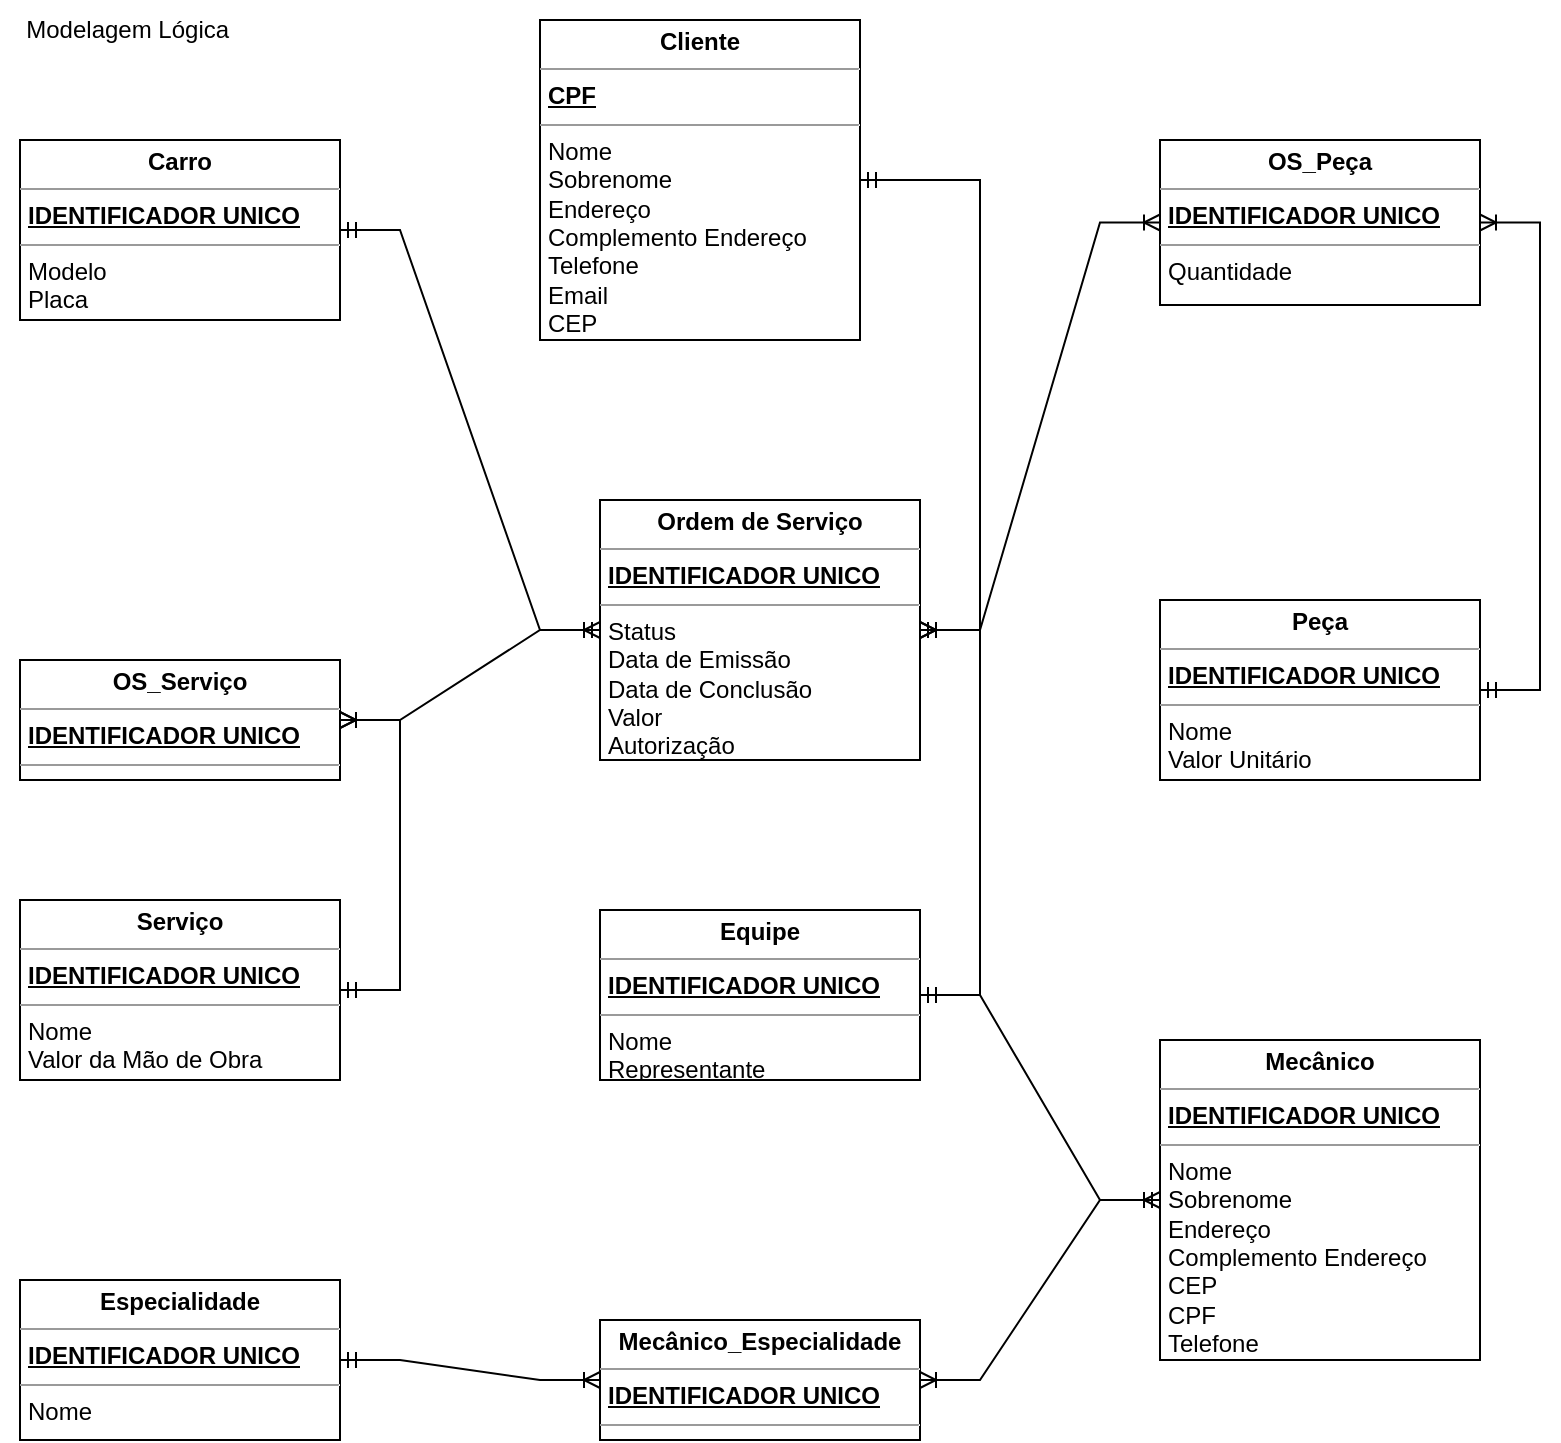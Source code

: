 <mxfile version="20.8.16" type="device"><diagram id="R2lEEEUBdFMjLlhIrx00" name="Page-1"><mxGraphModel dx="1120" dy="1584" grid="1" gridSize="10" guides="1" tooltips="1" connect="1" arrows="1" fold="1" page="1" pageScale="1" pageWidth="850" pageHeight="1100" math="0" shadow="0" extFonts="Permanent Marker^https://fonts.googleapis.com/css?family=Permanent+Marker"><root><mxCell id="0"/><mxCell id="1" parent="0"/><mxCell id="kR7XuDyARgtKQcnC4l5c-48" value="Modelagem Lógica&amp;nbsp;" style="text;html=1;align=center;verticalAlign=middle;resizable=0;points=[];autosize=1;strokeColor=none;fillColor=none;" parent="1" vertex="1"><mxGeometry x="40" y="-1070" width="130" height="30" as="geometry"/></mxCell><mxCell id="8lU5Gevcw-4BUhV6_usn-53" value="&lt;p style=&quot;margin:0px;margin-top:4px;text-align:center;&quot;&gt;&lt;b&gt;Cliente&lt;/b&gt;&lt;/p&gt;&lt;hr size=&quot;1&quot;&gt;&lt;p style=&quot;margin:0px;margin-left:4px;&quot;&gt;&lt;b&gt;&lt;u&gt;CPF&lt;/u&gt;&lt;/b&gt;&lt;/p&gt;&lt;hr size=&quot;1&quot;&gt;&lt;p style=&quot;margin:0px;margin-left:4px;&quot;&gt;Nome&lt;/p&gt;&lt;p style=&quot;margin:0px;margin-left:4px;&quot;&gt;Sobrenome&lt;/p&gt;&lt;p style=&quot;margin:0px;margin-left:4px;&quot;&gt;Endereço&lt;/p&gt;&lt;p style=&quot;margin:0px;margin-left:4px;&quot;&gt;Complemento Endereço&lt;/p&gt;&lt;p style=&quot;margin:0px;margin-left:4px;&quot;&gt;Telefone&lt;/p&gt;&lt;p style=&quot;margin:0px;margin-left:4px;&quot;&gt;Email&lt;/p&gt;&lt;p style=&quot;margin:0px;margin-left:4px;&quot;&gt;CEP&lt;/p&gt;&lt;p style=&quot;margin:0px;margin-left:4px;&quot;&gt;&lt;br&gt;&lt;/p&gt;" style="verticalAlign=top;align=left;overflow=fill;fontSize=12;fontFamily=Helvetica;html=1;" parent="1" vertex="1"><mxGeometry x="310" y="-1060" width="160" height="160" as="geometry"/></mxCell><mxCell id="8lU5Gevcw-4BUhV6_usn-60" value="&lt;p style=&quot;margin:0px;margin-top:4px;text-align:center;&quot;&gt;&lt;b&gt;Ordem de Serviço&lt;/b&gt;&lt;/p&gt;&lt;hr size=&quot;1&quot;&gt;&lt;p style=&quot;margin:0px;margin-left:4px;&quot;&gt;&lt;b&gt;&lt;u&gt;IDENTIFICADOR UNICO&lt;/u&gt;&lt;/b&gt;&lt;/p&gt;&lt;hr size=&quot;1&quot;&gt;&lt;p style=&quot;margin:0px;margin-left:4px;&quot;&gt;&lt;span style=&quot;background-color: initial;&quot;&gt;Status&lt;/span&gt;&lt;br&gt;&lt;/p&gt;&lt;p style=&quot;margin:0px;margin-left:4px;&quot;&gt;Data de Emissão&lt;/p&gt;&lt;p style=&quot;margin:0px;margin-left:4px;&quot;&gt;Data de Conclusão&lt;/p&gt;&lt;p style=&quot;margin:0px;margin-left:4px;&quot;&gt;Valor&lt;br&gt;&lt;/p&gt;&lt;p style=&quot;margin:0px;margin-left:4px;&quot;&gt;Autorização&lt;/p&gt;&lt;p style=&quot;margin:0px;margin-left:4px;&quot;&gt;&lt;br&gt;&lt;/p&gt;" style="verticalAlign=top;align=left;overflow=fill;fontSize=12;fontFamily=Helvetica;html=1;" parent="1" vertex="1"><mxGeometry x="340" y="-820" width="160" height="130" as="geometry"/></mxCell><mxCell id="8lU5Gevcw-4BUhV6_usn-66" value="&lt;p style=&quot;margin:0px;margin-top:4px;text-align:center;&quot;&gt;&lt;b&gt;OS_Peça&lt;/b&gt;&lt;/p&gt;&lt;hr size=&quot;1&quot;&gt;&lt;p style=&quot;margin:0px;margin-left:4px;&quot;&gt;&lt;b&gt;&lt;u&gt;IDENTIFICADOR UNICO&lt;/u&gt;&lt;/b&gt;&lt;/p&gt;&lt;hr size=&quot;1&quot;&gt;&lt;p style=&quot;margin:0px;margin-left:4px;&quot;&gt;Quantidade&lt;/p&gt;&lt;p style=&quot;margin:0px;margin-left:4px;&quot;&gt;&lt;br&gt;&lt;/p&gt;" style="verticalAlign=top;align=left;overflow=fill;fontSize=12;fontFamily=Helvetica;html=1;" parent="1" vertex="1"><mxGeometry x="620" y="-1000" width="160" height="82.5" as="geometry"/></mxCell><mxCell id="8lU5Gevcw-4BUhV6_usn-67" value="" style="edgeStyle=entityRelationEdgeStyle;fontSize=12;html=1;endArrow=ERoneToMany;startArrow=ERmandOne;rounded=0;" parent="1" source="8lU5Gevcw-4BUhV6_usn-53" target="8lU5Gevcw-4BUhV6_usn-60" edge="1"><mxGeometry width="100" height="100" relative="1" as="geometry"><mxPoint x="298" y="-880" as="sourcePoint"/><mxPoint x="398" y="-980" as="targetPoint"/></mxGeometry></mxCell><mxCell id="8lU5Gevcw-4BUhV6_usn-68" value="" style="edgeStyle=entityRelationEdgeStyle;fontSize=12;html=1;endArrow=ERoneToMany;startArrow=ERmandOne;rounded=0;" parent="1" source="8lU5Gevcw-4BUhV6_usn-60" target="8lU5Gevcw-4BUhV6_usn-66" edge="1"><mxGeometry width="100" height="100" relative="1" as="geometry"><mxPoint x="550" y="-830" as="sourcePoint"/><mxPoint x="398" y="-980" as="targetPoint"/></mxGeometry></mxCell><mxCell id="Zrj3WZdByLI7Q-3AJKgm-1" value="&lt;p style=&quot;margin:0px;margin-top:4px;text-align:center;&quot;&gt;&lt;b&gt;Carro&lt;/b&gt;&lt;/p&gt;&lt;hr size=&quot;1&quot;&gt;&lt;p style=&quot;margin:0px;margin-left:4px;&quot;&gt;&lt;b&gt;&lt;u&gt;IDENTIFICADOR UNICO&lt;/u&gt;&lt;/b&gt;&lt;/p&gt;&lt;hr size=&quot;1&quot;&gt;&lt;p style=&quot;margin:0px;margin-left:4px;&quot;&gt;Modelo&lt;/p&gt;&lt;p style=&quot;margin:0px;margin-left:4px;&quot;&gt;Placa&lt;/p&gt;&lt;p style=&quot;margin:0px;margin-left:4px;&quot;&gt;&lt;br&gt;&lt;/p&gt;&lt;p style=&quot;margin:0px;margin-left:4px;&quot;&gt;&lt;br&gt;&lt;/p&gt;" style="verticalAlign=top;align=left;overflow=fill;fontSize=12;fontFamily=Helvetica;html=1;" vertex="1" parent="1"><mxGeometry x="50" y="-1000" width="160" height="90" as="geometry"/></mxCell><mxCell id="Zrj3WZdByLI7Q-3AJKgm-2" value="&lt;p style=&quot;margin:0px;margin-top:4px;text-align:center;&quot;&gt;&lt;b&gt;Peça&lt;/b&gt;&lt;/p&gt;&lt;hr size=&quot;1&quot;&gt;&lt;p style=&quot;margin:0px;margin-left:4px;&quot;&gt;&lt;b&gt;&lt;u&gt;IDENTIFICADOR UNICO&lt;/u&gt;&lt;/b&gt;&lt;/p&gt;&lt;hr size=&quot;1&quot;&gt;&lt;p style=&quot;margin:0px;margin-left:4px;&quot;&gt;Nome&lt;/p&gt;&lt;p style=&quot;margin:0px;margin-left:4px;&quot;&gt;Valor Unitário&lt;/p&gt;&lt;p style=&quot;margin:0px;margin-left:4px;&quot;&gt;&lt;br&gt;&lt;/p&gt;" style="verticalAlign=top;align=left;overflow=fill;fontSize=12;fontFamily=Helvetica;html=1;" vertex="1" parent="1"><mxGeometry x="620" y="-770" width="160" height="90" as="geometry"/></mxCell><mxCell id="Zrj3WZdByLI7Q-3AJKgm-3" value="&lt;p style=&quot;margin:0px;margin-top:4px;text-align:center;&quot;&gt;&lt;b&gt;OS_Serviço&lt;/b&gt;&lt;/p&gt;&lt;hr size=&quot;1&quot;&gt;&lt;p style=&quot;margin:0px;margin-left:4px;&quot;&gt;&lt;b&gt;&lt;u&gt;IDENTIFICADOR UNICO&lt;/u&gt;&lt;/b&gt;&lt;/p&gt;&lt;hr size=&quot;1&quot;&gt;&lt;p style=&quot;margin:0px;margin-left:4px;&quot;&gt;&lt;br&gt;&lt;/p&gt;" style="verticalAlign=top;align=left;overflow=fill;fontSize=12;fontFamily=Helvetica;html=1;" vertex="1" parent="1"><mxGeometry x="50" y="-740" width="160" height="60" as="geometry"/></mxCell><mxCell id="Zrj3WZdByLI7Q-3AJKgm-4" value="&lt;p style=&quot;margin:0px;margin-top:4px;text-align:center;&quot;&gt;&lt;b&gt;Serviço&lt;/b&gt;&lt;/p&gt;&lt;hr size=&quot;1&quot;&gt;&lt;p style=&quot;margin:0px;margin-left:4px;&quot;&gt;&lt;b&gt;&lt;u&gt;IDENTIFICADOR UNICO&lt;/u&gt;&lt;/b&gt;&lt;/p&gt;&lt;hr size=&quot;1&quot;&gt;&lt;p style=&quot;margin:0px;margin-left:4px;&quot;&gt;Nome&lt;/p&gt;&lt;p style=&quot;margin:0px;margin-left:4px;&quot;&gt;&lt;span style=&quot;background-color: initial;&quot;&gt;Valor da Mão de Obra&lt;/span&gt;&lt;/p&gt;" style="verticalAlign=top;align=left;overflow=fill;fontSize=12;fontFamily=Helvetica;html=1;" vertex="1" parent="1"><mxGeometry x="50" y="-620" width="160" height="90" as="geometry"/></mxCell><mxCell id="Zrj3WZdByLI7Q-3AJKgm-5" value="&lt;p style=&quot;margin:0px;margin-top:4px;text-align:center;&quot;&gt;&lt;b&gt;Equipe&lt;/b&gt;&lt;/p&gt;&lt;hr size=&quot;1&quot;&gt;&lt;p style=&quot;margin:0px;margin-left:4px;&quot;&gt;&lt;b&gt;&lt;u&gt;IDENTIFICADOR UNICO&lt;/u&gt;&lt;/b&gt;&lt;/p&gt;&lt;hr size=&quot;1&quot;&gt;&lt;p style=&quot;margin:0px;margin-left:4px;&quot;&gt;Nome&lt;/p&gt;&lt;p style=&quot;margin:0px;margin-left:4px;&quot;&gt;&lt;span style=&quot;background-color: initial;&quot;&gt;Representante&lt;/span&gt;&lt;/p&gt;" style="verticalAlign=top;align=left;overflow=fill;fontSize=12;fontFamily=Helvetica;html=1;" vertex="1" parent="1"><mxGeometry x="340" y="-615" width="160" height="85" as="geometry"/></mxCell><mxCell id="Zrj3WZdByLI7Q-3AJKgm-6" value="&lt;p style=&quot;margin:0px;margin-top:4px;text-align:center;&quot;&gt;&lt;b&gt;Mecânico&lt;/b&gt;&lt;/p&gt;&lt;hr size=&quot;1&quot;&gt;&lt;p style=&quot;margin:0px;margin-left:4px;&quot;&gt;&lt;u style=&quot;border-color: var(--border-color); font-weight: 700;&quot;&gt;IDENTIFICADOR UNICO&lt;/u&gt;&lt;/p&gt;&lt;hr size=&quot;1&quot;&gt;&lt;p style=&quot;margin:0px;margin-left:4px;&quot;&gt;Nome&lt;/p&gt;&lt;p style=&quot;margin:0px;margin-left:4px;&quot;&gt;Sobrenome&lt;/p&gt;&lt;p style=&quot;border-color: var(--border-color); margin: 0px 0px 0px 4px;&quot;&gt;Endereço&lt;/p&gt;&lt;p style=&quot;border-color: var(--border-color); margin: 0px 0px 0px 4px;&quot;&gt;Complemento Endereço&lt;/p&gt;&lt;p style=&quot;border-color: var(--border-color); margin: 0px 0px 0px 4px;&quot;&gt;&lt;span style=&quot;background-color: initial;&quot;&gt;CEP&lt;/span&gt;&lt;br&gt;&lt;/p&gt;&lt;p style=&quot;border-color: var(--border-color); margin: 0px 0px 0px 4px;&quot;&gt;&lt;span style=&quot;background-color: initial;&quot;&gt;CPF&lt;/span&gt;&lt;/p&gt;&lt;p style=&quot;border-color: var(--border-color); margin: 0px 0px 0px 4px;&quot;&gt;Telefone&lt;span style=&quot;background-color: initial;&quot;&gt;&lt;br&gt;&lt;/span&gt;&lt;/p&gt;" style="verticalAlign=top;align=left;overflow=fill;fontSize=12;fontFamily=Helvetica;html=1;" vertex="1" parent="1"><mxGeometry x="620" y="-550" width="160" height="160" as="geometry"/></mxCell><mxCell id="Zrj3WZdByLI7Q-3AJKgm-7" value="&lt;p style=&quot;margin:0px;margin-top:4px;text-align:center;&quot;&gt;&lt;b&gt;Mecânico_Especialidade&lt;/b&gt;&lt;/p&gt;&lt;hr size=&quot;1&quot;&gt;&lt;p style=&quot;margin:0px;margin-left:4px;&quot;&gt;&lt;b&gt;&lt;u&gt;IDENTIFICADOR UNICO&lt;/u&gt;&lt;/b&gt;&lt;/p&gt;&lt;hr size=&quot;1&quot;&gt;&lt;p style=&quot;margin:0px;margin-left:4px;&quot;&gt;&lt;br&gt;&lt;/p&gt;" style="verticalAlign=top;align=left;overflow=fill;fontSize=12;fontFamily=Helvetica;html=1;" vertex="1" parent="1"><mxGeometry x="340" y="-410" width="160" height="60" as="geometry"/></mxCell><mxCell id="Zrj3WZdByLI7Q-3AJKgm-8" value="&lt;p style=&quot;margin:0px;margin-top:4px;text-align:center;&quot;&gt;&lt;b&gt;Especialidade&lt;/b&gt;&lt;/p&gt;&lt;hr size=&quot;1&quot;&gt;&lt;p style=&quot;margin:0px;margin-left:4px;&quot;&gt;&lt;b&gt;&lt;u&gt;IDENTIFICADOR UNICO&lt;/u&gt;&lt;/b&gt;&lt;/p&gt;&lt;hr size=&quot;1&quot;&gt;&lt;p style=&quot;margin:0px;margin-left:4px;&quot;&gt;Nome&lt;/p&gt;&lt;p style=&quot;margin:0px;margin-left:4px;&quot;&gt;&lt;br&gt;&lt;/p&gt;" style="verticalAlign=top;align=left;overflow=fill;fontSize=12;fontFamily=Helvetica;html=1;" vertex="1" parent="1"><mxGeometry x="50" y="-430" width="160" height="80" as="geometry"/></mxCell><mxCell id="Zrj3WZdByLI7Q-3AJKgm-9" value="" style="edgeStyle=entityRelationEdgeStyle;fontSize=12;html=1;endArrow=ERoneToMany;startArrow=ERmandOne;rounded=0;" edge="1" parent="1" source="Zrj3WZdByLI7Q-3AJKgm-1" target="8lU5Gevcw-4BUhV6_usn-60"><mxGeometry width="100" height="100" relative="1" as="geometry"><mxPoint x="229.5" y="-917.5" as="sourcePoint"/><mxPoint x="361" y="-917.5" as="targetPoint"/></mxGeometry></mxCell><mxCell id="Zrj3WZdByLI7Q-3AJKgm-10" value="" style="edgeStyle=entityRelationEdgeStyle;fontSize=12;html=1;endArrow=ERoneToMany;startArrow=ERmandOne;rounded=0;" edge="1" parent="1" source="Zrj3WZdByLI7Q-3AJKgm-2" target="8lU5Gevcw-4BUhV6_usn-66"><mxGeometry width="100" height="100" relative="1" as="geometry"><mxPoint x="580" y="-690" as="sourcePoint"/><mxPoint x="560" y="-760" as="targetPoint"/></mxGeometry></mxCell><mxCell id="Zrj3WZdByLI7Q-3AJKgm-11" value="" style="edgeStyle=entityRelationEdgeStyle;fontSize=12;html=1;endArrow=ERoneToMany;startArrow=ERmandOne;rounded=0;" edge="1" parent="1" source="8lU5Gevcw-4BUhV6_usn-60" target="Zrj3WZdByLI7Q-3AJKgm-3"><mxGeometry width="100" height="100" relative="1" as="geometry"><mxPoint x="510" y="-885" as="sourcePoint"/><mxPoint x="640" y="-910" as="targetPoint"/></mxGeometry></mxCell><mxCell id="Zrj3WZdByLI7Q-3AJKgm-12" value="" style="edgeStyle=entityRelationEdgeStyle;fontSize=12;html=1;endArrow=ERoneToMany;startArrow=ERmandOne;rounded=0;" edge="1" parent="1" source="Zrj3WZdByLI7Q-3AJKgm-4" target="Zrj3WZdByLI7Q-3AJKgm-3"><mxGeometry width="100" height="100" relative="1" as="geometry"><mxPoint x="570" y="-640" as="sourcePoint"/><mxPoint x="560" y="-590" as="targetPoint"/></mxGeometry></mxCell><mxCell id="Zrj3WZdByLI7Q-3AJKgm-13" value="" style="edgeStyle=entityRelationEdgeStyle;fontSize=12;html=1;endArrow=ERoneToMany;startArrow=ERmandOne;rounded=0;" edge="1" parent="1" source="Zrj3WZdByLI7Q-3AJKgm-5" target="8lU5Gevcw-4BUhV6_usn-60"><mxGeometry width="100" height="100" relative="1" as="geometry"><mxPoint x="550" y="-410" as="sourcePoint"/><mxPoint x="280" y="-550" as="targetPoint"/></mxGeometry></mxCell><mxCell id="Zrj3WZdByLI7Q-3AJKgm-14" value="" style="edgeStyle=entityRelationEdgeStyle;fontSize=12;html=1;endArrow=ERoneToMany;startArrow=ERmandOne;rounded=0;" edge="1" parent="1" source="Zrj3WZdByLI7Q-3AJKgm-5" target="Zrj3WZdByLI7Q-3AJKgm-6"><mxGeometry width="100" height="100" relative="1" as="geometry"><mxPoint x="230" y="-410" as="sourcePoint"/><mxPoint x="515" y="-672.5" as="targetPoint"/></mxGeometry></mxCell><mxCell id="Zrj3WZdByLI7Q-3AJKgm-15" value="" style="edgeStyle=entityRelationEdgeStyle;fontSize=12;html=1;endArrow=ERoneToMany;startArrow=ERmandOne;rounded=0;" edge="1" parent="1" source="Zrj3WZdByLI7Q-3AJKgm-6" target="Zrj3WZdByLI7Q-3AJKgm-7"><mxGeometry width="100" height="100" relative="1" as="geometry"><mxPoint x="550" y="-280" as="sourcePoint"/><mxPoint x="190" y="-280" as="targetPoint"/></mxGeometry></mxCell><mxCell id="Zrj3WZdByLI7Q-3AJKgm-16" value="" style="edgeStyle=entityRelationEdgeStyle;fontSize=12;html=1;endArrow=ERoneToMany;startArrow=ERmandOne;rounded=0;" edge="1" parent="1" source="Zrj3WZdByLI7Q-3AJKgm-8" target="Zrj3WZdByLI7Q-3AJKgm-7"><mxGeometry width="100" height="100" relative="1" as="geometry"><mxPoint x="590" y="-180" as="sourcePoint"/><mxPoint x="500" y="-242.5" as="targetPoint"/></mxGeometry></mxCell></root></mxGraphModel></diagram></mxfile>